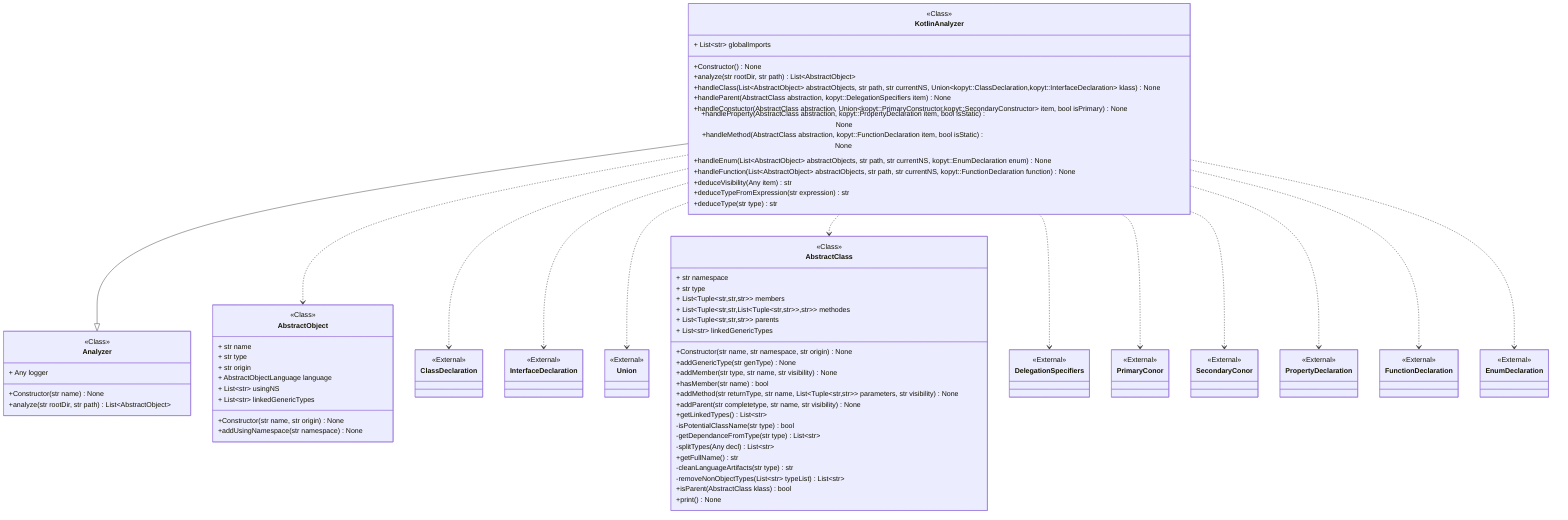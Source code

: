 classDiagram
class KotlinAnalyzer {
<<Class>>
+ List~str~ globalImports
+Constructor() None
+analyze(str rootDir, str path) List~AbstractObject~
+handleClass(List~AbstractObject~ abstractObjects, str path, str currentNS, Union~kopyt::ClassDeclaration,kopyt::InterfaceDeclaration~ klass) None
+handleParent(AbstractClass abstraction, kopyt::DelegationSpecifiers item) None
+handleConstuctor(AbstractClass abstraction, Union~kopyt::PrimaryConstructor,kopyt::SecondaryConstructor~ item, bool isPrimary) None
+handleProperty(AbstractClass abstraction, kopyt::PropertyDeclaration item, bool isStatic) None
+handleMethod(AbstractClass abstraction, kopyt::FunctionDeclaration item, bool isStatic) None
+handleEnum(List~AbstractObject~ abstractObjects, str path, str currentNS, kopyt::EnumDeclaration enum) None
+handleFunction(List~AbstractObject~ abstractObjects, str path, str currentNS, kopyt::FunctionDeclaration function) None
+deduceVisibility(Any item) str
+deduceTypeFromExpression(str expression) str
+deduceType(str type) str
}
class Analyzer {
<<Class>>
+ Any logger
+Constructor(str name) None
+analyze(str rootDir, str path) List~AbstractObject~
}
link Analyzer "class££pycodeanalyzer::core::languages::analyzer::Analyzer"
class AbstractObject {
<<Class>>
+ str name
+ str type
+ str origin
+ AbstractObjectLanguage language
+ List~str~ usingNS
+ List~str~ linkedGenericTypes
+Constructor(str name, str origin) None
+addUsingNamespace(str namespace) None
}
link AbstractObject "class££pycodeanalyzer::core::abstraction::objects::AbstractObject"
class ClassDeclaration
<<External>> ClassDeclaration
class InterfaceDeclaration
<<External>> InterfaceDeclaration
class Union
<<External>> Union
class AbstractClass {
<<Class>>
+ str namespace
+ str type
+ List&lt;Tuple&lt;str,str,str&gt;&gt; members
+ List&lt;Tuple&lt;str,str,List&lt;Tuple&lt;str,str&gt;&gt;,str&gt;&gt; methodes
+ List&lt;Tuple&lt;str,str,str&gt;&gt; parents
+ List~str~ linkedGenericTypes
+Constructor(str name, str namespace, str origin) None
+addGenericType(str genType) None
+addMember(str type, str name, str visibility) None
+hasMember(str name) bool
+addMethod(str returnType, str name, List&lt;Tuple&lt;str,str&gt;&gt; parameters, str visibility) None
+addParent(str completetype, str name, str visibility) None
+getLinkedTypes() List~str~
-isPotentialClassName(str type) bool
-getDependanceFromType(str type) List~str~
-splitTypes(Any decl) List~str~
+getFullName() str
-cleanLanguageArtifacts(str type) str
-removeNonObjectTypes(List~str~ typeList) List~str~
+isParent(AbstractClass klass) bool
+print() None
}
link AbstractClass "class££pycodeanalyzer::core::abstraction::objects::AbstractClass"
class DelegationSpecifiers
<<External>> DelegationSpecifiers
class PrimaryConor
<<External>> PrimaryConor
class SecondaryConor
<<External>> SecondaryConor
class PropertyDeclaration
<<External>> PropertyDeclaration
class FunctionDeclaration
<<External>> FunctionDeclaration
class EnumDeclaration
<<External>> EnumDeclaration
KotlinAnalyzer --|> Analyzer
KotlinAnalyzer ..> AbstractObject
KotlinAnalyzer ..> ClassDeclaration
KotlinAnalyzer ..> InterfaceDeclaration
KotlinAnalyzer ..> Union
KotlinAnalyzer ..> AbstractClass
KotlinAnalyzer ..> DelegationSpecifiers
KotlinAnalyzer ..> PrimaryConor
KotlinAnalyzer ..> SecondaryConor
KotlinAnalyzer ..> PropertyDeclaration
KotlinAnalyzer ..> FunctionDeclaration
KotlinAnalyzer ..> EnumDeclaration